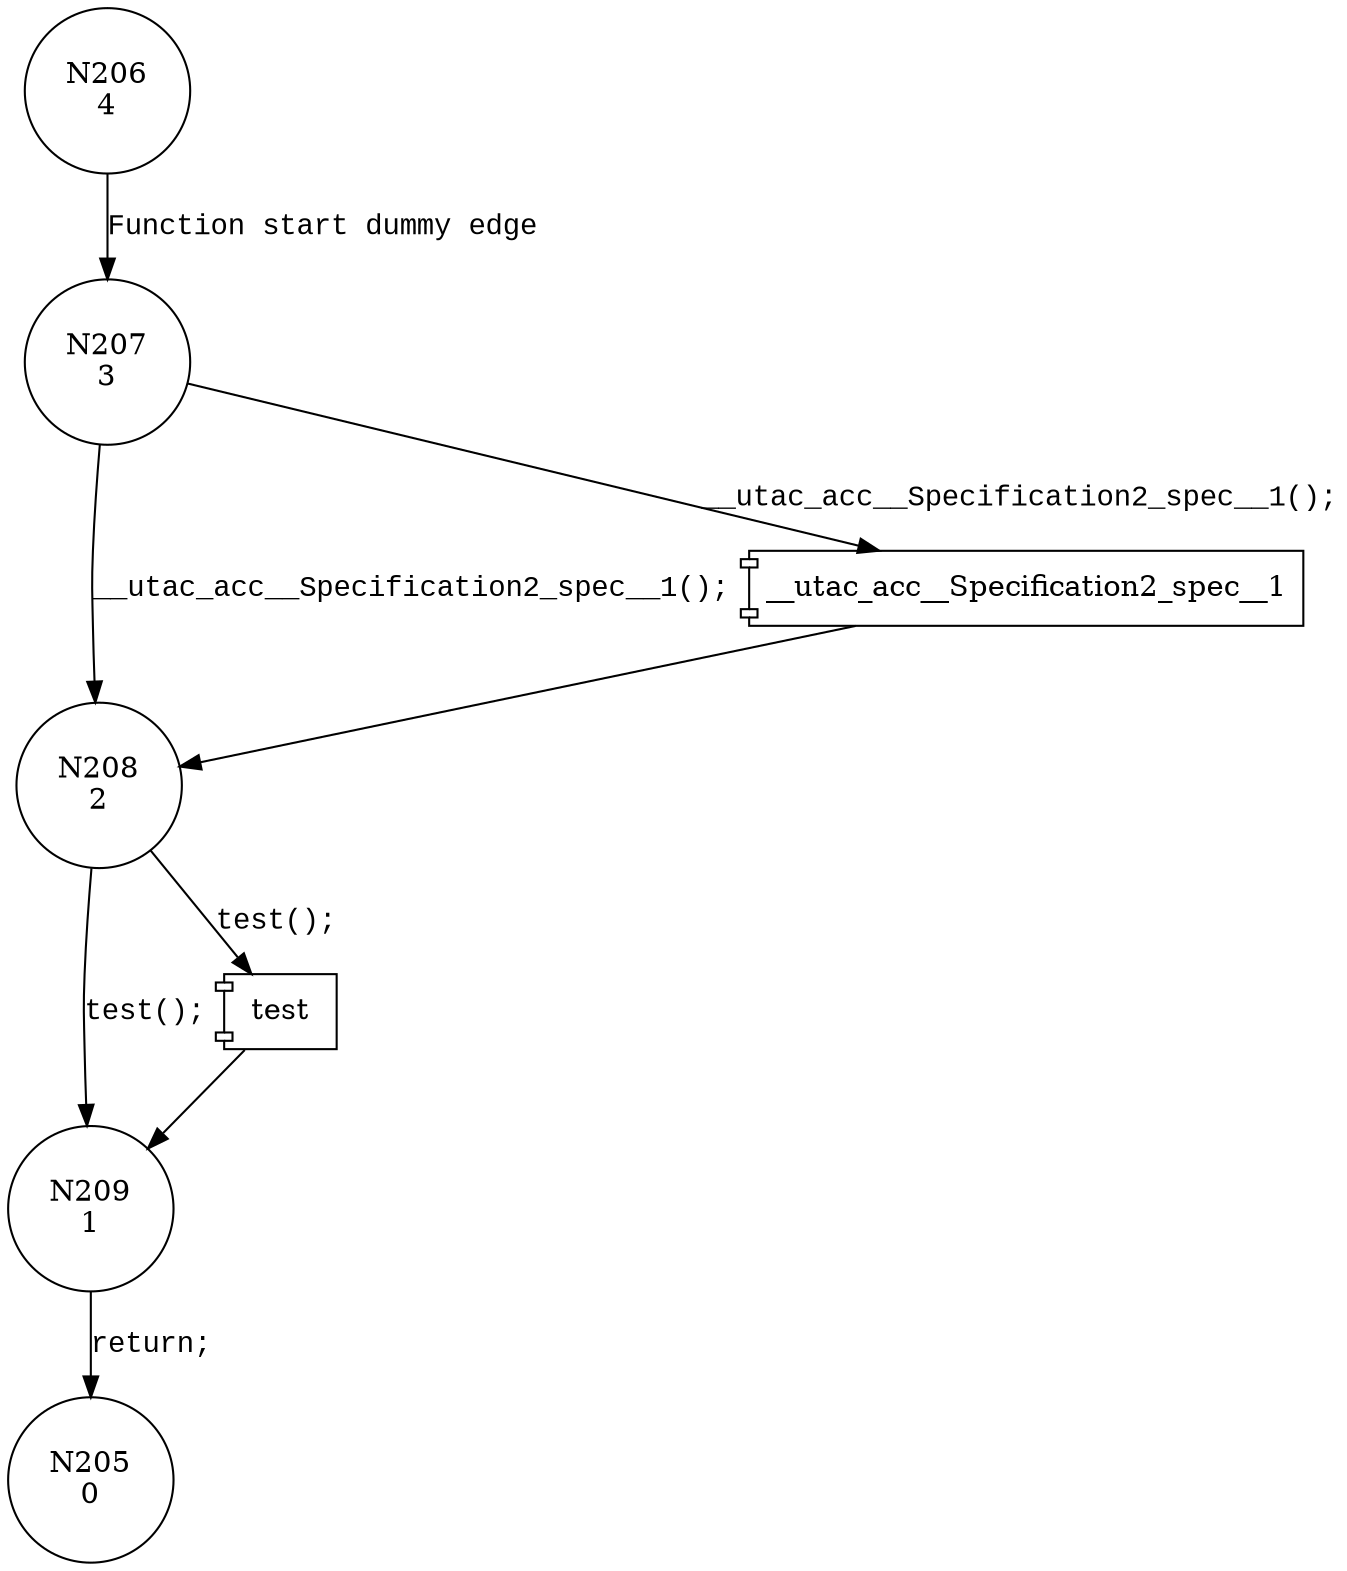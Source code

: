 digraph runTest {
207 [shape="circle" label="N207\n3"]
208 [shape="circle" label="N208\n2"]
209 [shape="circle" label="N209\n1"]
205 [shape="circle" label="N205\n0"]
206 [shape="circle" label="N206\n4"]
100028 [shape="component" label="__utac_acc__Specification2_spec__1"]
207 -> 100028 [label="__utac_acc__Specification2_spec__1();" fontname="Courier New"]
100028 -> 208 [label="" fontname="Courier New"]
207 -> 208 [label="__utac_acc__Specification2_spec__1();" fontname="Courier New"]
100029 [shape="component" label="test"]
208 -> 100029 [label="test();" fontname="Courier New"]
100029 -> 209 [label="" fontname="Courier New"]
208 -> 209 [label="test();" fontname="Courier New"]
209 -> 205 [label="return;" fontname="Courier New"]
206 -> 207 [label="Function start dummy edge" fontname="Courier New"]
}